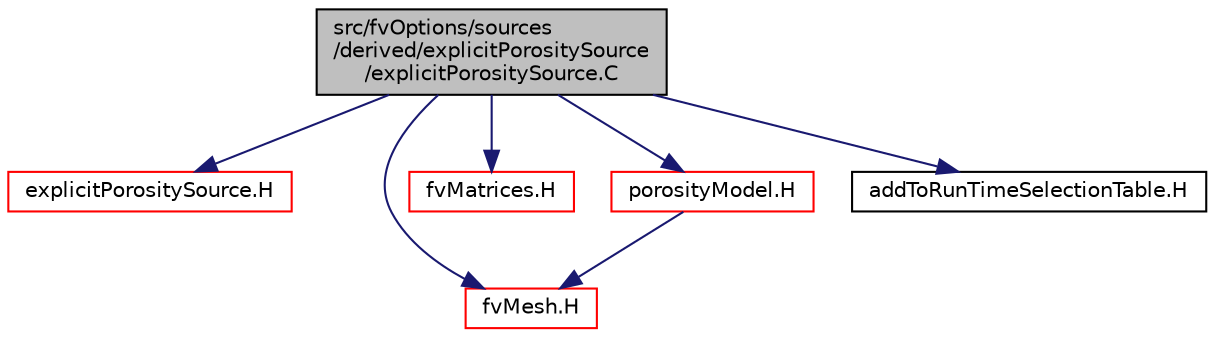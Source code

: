 digraph "src/fvOptions/sources/derived/explicitPorositySource/explicitPorositySource.C"
{
  bgcolor="transparent";
  edge [fontname="Helvetica",fontsize="10",labelfontname="Helvetica",labelfontsize="10"];
  node [fontname="Helvetica",fontsize="10",shape=record];
  Node0 [label="src/fvOptions/sources\l/derived/explicitPorositySource\l/explicitPorositySource.C",height=0.2,width=0.4,color="black", fillcolor="grey75", style="filled", fontcolor="black"];
  Node0 -> Node1 [color="midnightblue",fontsize="10",style="solid",fontname="Helvetica"];
  Node1 [label="explicitPorositySource.H",height=0.2,width=0.4,color="red",URL="$a05315.html"];
  Node0 -> Node157 [color="midnightblue",fontsize="10",style="solid",fontname="Helvetica"];
  Node157 [label="fvMesh.H",height=0.2,width=0.4,color="red",URL="$a03719.html"];
  Node0 -> Node313 [color="midnightblue",fontsize="10",style="solid",fontname="Helvetica"];
  Node313 [label="fvMatrices.H",height=0.2,width=0.4,color="red",URL="$a03458.html",tooltip="A special matrix type and solver, designed for finite volume solutions of scalar equations. "];
  Node0 -> Node356 [color="midnightblue",fontsize="10",style="solid",fontname="Helvetica"];
  Node356 [label="porosityModel.H",height=0.2,width=0.4,color="red",URL="$a01406.html"];
  Node356 -> Node157 [color="midnightblue",fontsize="10",style="solid",fontname="Helvetica"];
  Node0 -> Node360 [color="midnightblue",fontsize="10",style="solid",fontname="Helvetica"];
  Node360 [label="addToRunTimeSelectionTable.H",height=0.2,width=0.4,color="black",URL="$a09989.html",tooltip="Macros for easy insertion into run-time selection tables. "];
}

